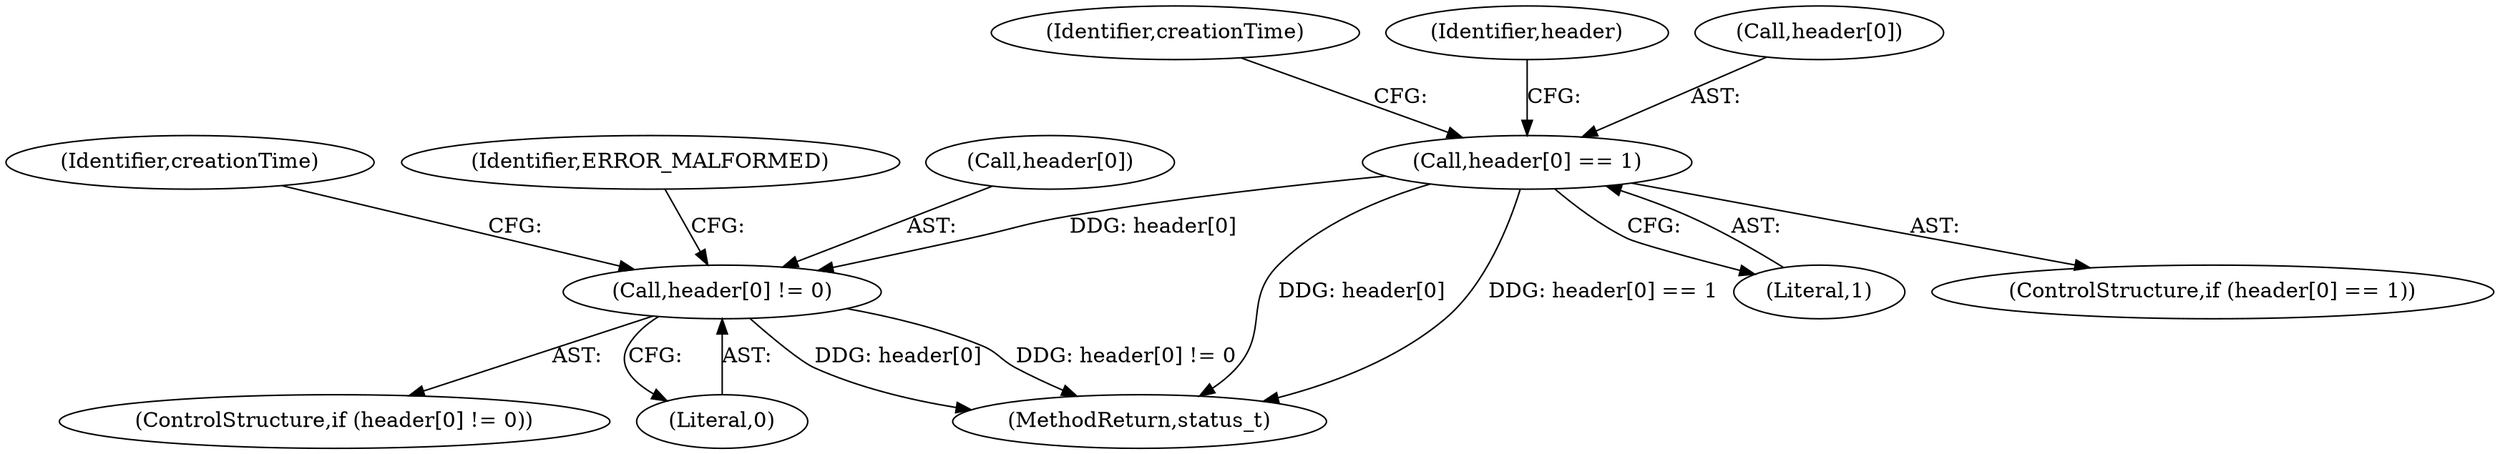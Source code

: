 digraph "0_Android_f81038006b4c59a5a148dcad887371206033c28f_2@array" {
"1002665" [label="(Call,header[0] == 1)"];
"1002702" [label="(Call,header[0] != 0)"];
"1002702" [label="(Call,header[0] != 0)"];
"1002665" [label="(Call,header[0] == 1)"];
"1002701" [label="(ControlStructure,if (header[0] != 0))"];
"1002672" [label="(Identifier,creationTime)"];
"1002704" [label="(Identifier,header)"];
"1002706" [label="(Literal,0)"];
"1003289" [label="(MethodReturn,status_t)"];
"1002713" [label="(Identifier,creationTime)"];
"1002669" [label="(Literal,1)"];
"1002664" [label="(ControlStructure,if (header[0] == 1))"];
"1002666" [label="(Call,header[0])"];
"1002709" [label="(Identifier,ERROR_MALFORMED)"];
"1002703" [label="(Call,header[0])"];
"1002665" -> "1002664"  [label="AST: "];
"1002665" -> "1002669"  [label="CFG: "];
"1002666" -> "1002665"  [label="AST: "];
"1002669" -> "1002665"  [label="AST: "];
"1002672" -> "1002665"  [label="CFG: "];
"1002704" -> "1002665"  [label="CFG: "];
"1002665" -> "1003289"  [label="DDG: header[0]"];
"1002665" -> "1003289"  [label="DDG: header[0] == 1"];
"1002665" -> "1002702"  [label="DDG: header[0]"];
"1002702" -> "1002701"  [label="AST: "];
"1002702" -> "1002706"  [label="CFG: "];
"1002703" -> "1002702"  [label="AST: "];
"1002706" -> "1002702"  [label="AST: "];
"1002709" -> "1002702"  [label="CFG: "];
"1002713" -> "1002702"  [label="CFG: "];
"1002702" -> "1003289"  [label="DDG: header[0]"];
"1002702" -> "1003289"  [label="DDG: header[0] != 0"];
}
